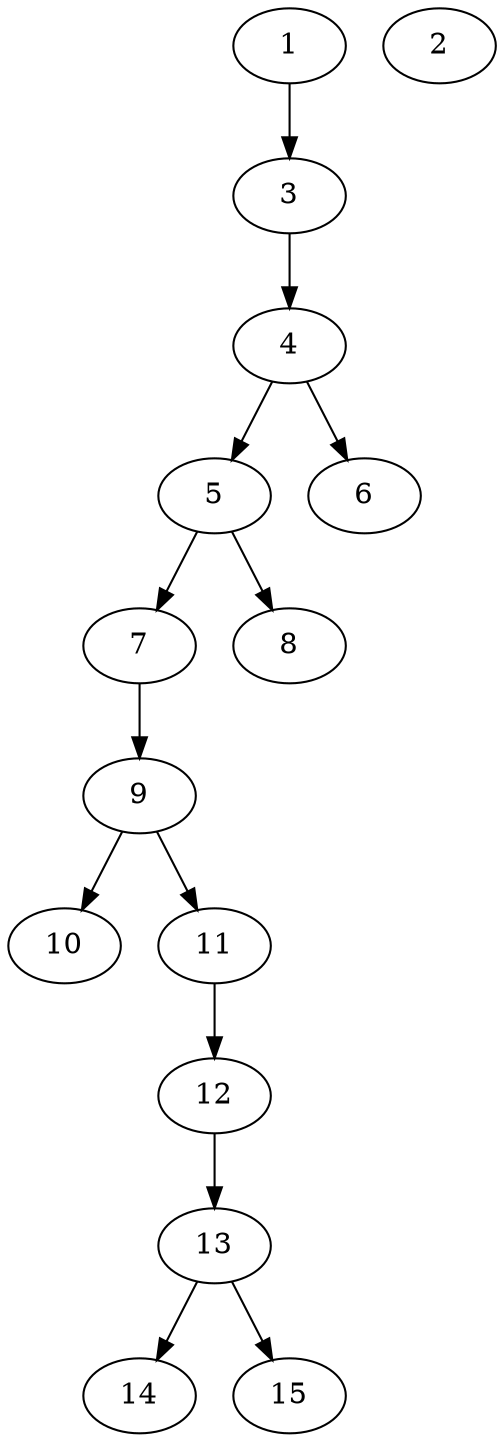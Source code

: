 // DAG automatically generated by daggen at Thu Oct  3 13:59:26 2019
// ./daggen --dot -n 15 --ccr 0.4 --fat 0.3 --regular 0.7 --density 0.5 --mindata 5242880 --maxdata 52428800 
digraph G {
  1 [size="130234880", alpha="0.02", expect_size="52093952"] 
  1 -> 3 [size ="52093952"]
  2 [size="89902080", alpha="0.09", expect_size="35960832"] 
  3 [size="18531840", alpha="0.15", expect_size="7412736"] 
  3 -> 4 [size ="7412736"]
  4 [size="102423040", alpha="0.15", expect_size="40969216"] 
  4 -> 5 [size ="40969216"]
  4 -> 6 [size ="40969216"]
  5 [size="117875200", alpha="0.18", expect_size="47150080"] 
  5 -> 7 [size ="47150080"]
  5 -> 8 [size ="47150080"]
  6 [size="52477440", alpha="0.12", expect_size="20990976"] 
  7 [size="108216320", alpha="0.04", expect_size="43286528"] 
  7 -> 9 [size ="43286528"]
  8 [size="67182080", alpha="0.12", expect_size="26872832"] 
  9 [size="63744000", alpha="0.14", expect_size="25497600"] 
  9 -> 10 [size ="25497600"]
  9 -> 11 [size ="25497600"]
  10 [size="21455360", alpha="0.01", expect_size="8582144"] 
  11 [size="107192320", alpha="0.10", expect_size="42876928"] 
  11 -> 12 [size ="42876928"]
  12 [size="118814720", alpha="0.07", expect_size="47525888"] 
  12 -> 13 [size ="47525888"]
  13 [size="56519680", alpha="0.07", expect_size="22607872"] 
  13 -> 14 [size ="22607872"]
  13 -> 15 [size ="22607872"]
  14 [size="25239040", alpha="0.19", expect_size="10095616"] 
  15 [size="114547200", alpha="0.19", expect_size="45818880"] 
}
